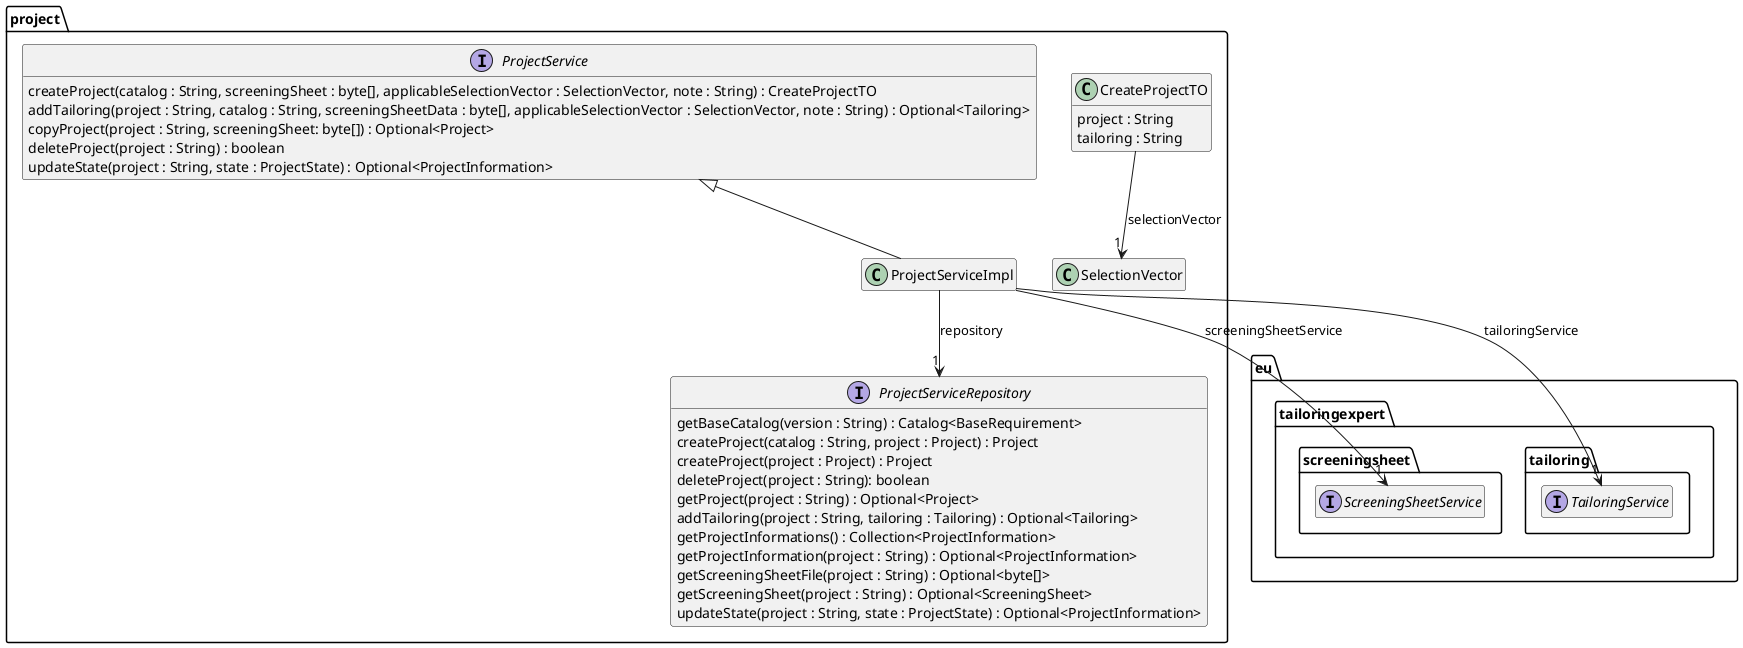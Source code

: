 @startuml Ebene3.png
hide empty members

package eu.tailoringexpert {
    package screeningsheet {
        interface ScreeningSheetService
    }
    package tailoring {
        interface TailoringService
    }
}

package project {

    class CreateProjectTO {
        project : String
        tailoring : String
    }
    CreateProjectTO --> "1" SelectionVector : selectionVector

    interface ProjectService {
        createProject(catalog : String, screeningSheet : byte[], applicableSelectionVector : SelectionVector, note : String) : CreateProjectTO
        addTailoring(project : String, catalog : String, screeningSheetData : byte[], applicableSelectionVector : SelectionVector, note : String) : Optional<Tailoring>
        copyProject(project : String, screeningSheet: byte[]) : Optional<Project>
        deleteProject(project : String) : boolean
        updateState(project : String, state : ProjectState) : Optional<ProjectInformation>
    }

    interface ProjectServiceRepository {
        getBaseCatalog(version : String) : Catalog<BaseRequirement>
        createProject(catalog : String, project : Project) : Project
        createProject(project : Project) : Project
        deleteProject(project : String): boolean
        getProject(project : String) : Optional<Project>
        addTailoring(project : String, tailoring : Tailoring) : Optional<Tailoring>
        getProjectInformations() : Collection<ProjectInformation>
        getProjectInformation(project : String) : Optional<ProjectInformation>
        getScreeningSheetFile(project : String) : Optional<byte[]>
        getScreeningSheet(project : String) : Optional<ScreeningSheet>
        updateState(project : String, state : ProjectState) : Optional<ProjectInformation>
    }

    class ProjectServiceImpl {
    }

    ProjectService <|-- ProjectServiceImpl
    ProjectServiceImpl --> "1" ProjectServiceRepository : repository
    ProjectServiceImpl --> "1" ScreeningSheetService : screeningSheetService
    ProjectServiceImpl --> "1" TailoringService : tailoringService

}
@enduml